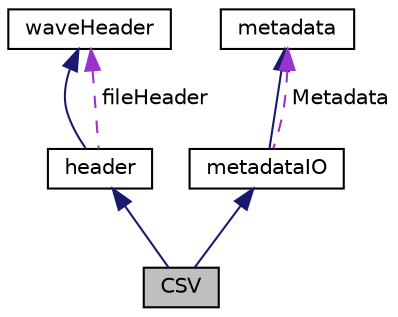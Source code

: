 digraph "CSV"
{
  edge [fontname="Helvetica",fontsize="10",labelfontname="Helvetica",labelfontsize="10"];
  node [fontname="Helvetica",fontsize="10",shape=record];
  Node5 [label="CSV",height=0.2,width=0.4,color="black", fillcolor="grey75", style="filled", fontcolor="black"];
  Node6 -> Node5 [dir="back",color="midnightblue",fontsize="10",style="solid"];
  Node6 [label="header",height=0.2,width=0.4,color="black", fillcolor="white", style="filled",URL="$d4/d8a/classheader.html"];
  Node7 -> Node6 [dir="back",color="midnightblue",fontsize="10",style="solid"];
  Node7 [label="waveHeader",height=0.2,width=0.4,color="black", fillcolor="white", style="filled",URL="$d5/dfb/structwaveHeader.html"];
  Node7 -> Node6 [dir="back",color="darkorchid3",fontsize="10",style="dashed",label=" fileHeader" ];
  Node8 -> Node5 [dir="back",color="midnightblue",fontsize="10",style="solid"];
  Node8 [label="metadataIO",height=0.2,width=0.4,color="black", fillcolor="white", style="filled",URL="$d2/d24/classmetadataIO.html"];
  Node9 -> Node8 [dir="back",color="midnightblue",fontsize="10",style="solid"];
  Node9 [label="metadata",height=0.2,width=0.4,color="black", fillcolor="white", style="filled",URL="$db/d94/structmetadata.html"];
  Node9 -> Node8 [dir="back",color="darkorchid3",fontsize="10",style="dashed",label=" Metadata" ];
}
